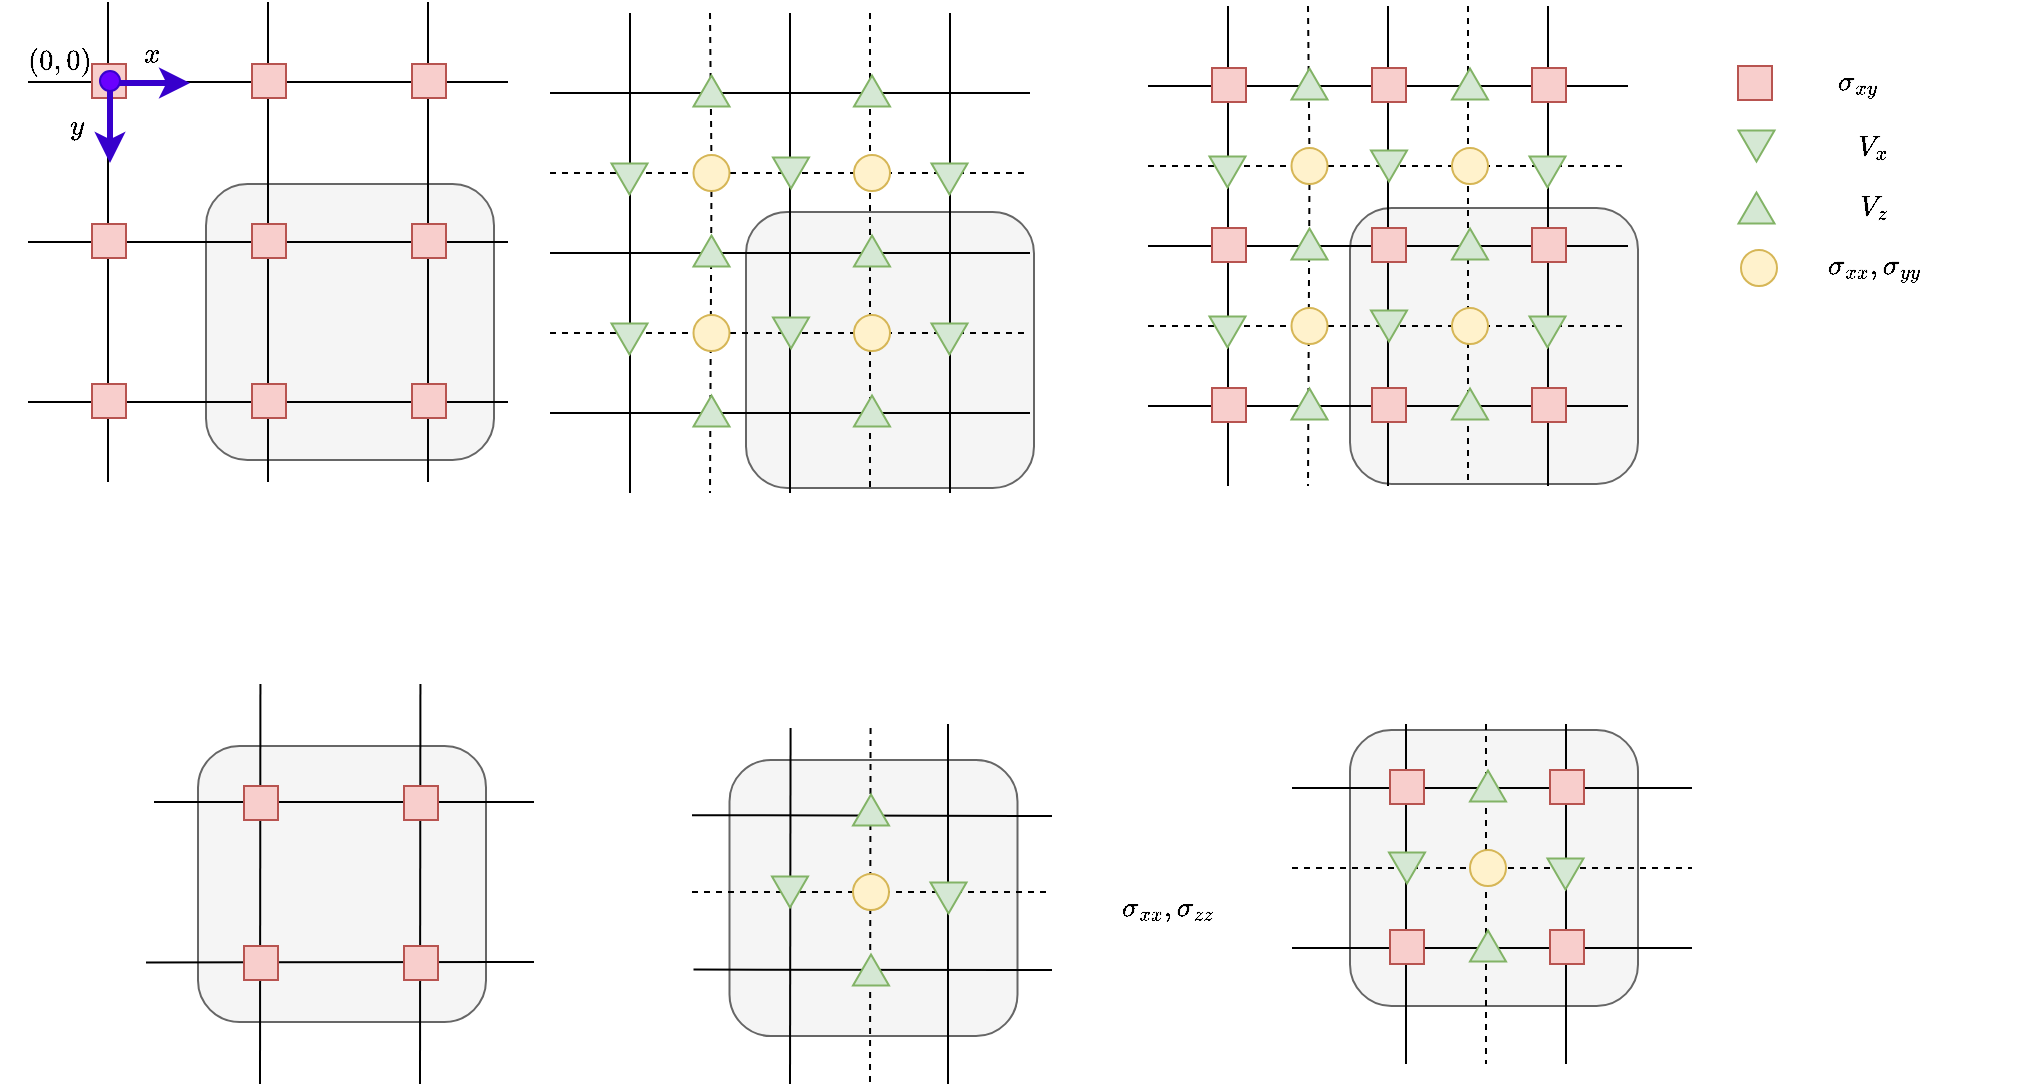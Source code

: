 <mxfile version="20.7.4" type="github">
  <diagram id="OxjSvAu7QKIk8ba51eTJ" name="第 1 页">
    <mxGraphModel dx="1313" dy="247" grid="1" gridSize="10" guides="1" tooltips="1" connect="1" arrows="1" fold="1" page="1" pageScale="1" pageWidth="827" pageHeight="1169" math="1" shadow="0">
      <root>
        <mxCell id="0" />
        <mxCell id="1" parent="0" />
        <mxCell id="LL7gGCwHM5cZaGb05igH-208" value="" style="rounded=1;whiteSpace=wrap;html=1;fillColor=#f5f5f5;fontColor=#333333;strokeColor=#666666;" vertex="1" parent="1">
          <mxGeometry x="189" y="382" width="144" height="138" as="geometry" />
        </mxCell>
        <mxCell id="LL7gGCwHM5cZaGb05igH-207" value="" style="rounded=1;whiteSpace=wrap;html=1;fillColor=#f5f5f5;fontColor=#333333;strokeColor=#666666;" vertex="1" parent="1">
          <mxGeometry x="-113" y="384" width="144" height="138" as="geometry" />
        </mxCell>
        <mxCell id="LL7gGCwHM5cZaGb05igH-206" value="" style="rounded=1;whiteSpace=wrap;html=1;fillColor=#f5f5f5;fontColor=#333333;strokeColor=#666666;" vertex="1" parent="1">
          <mxGeometry x="-383" y="370" width="144" height="138" as="geometry" />
        </mxCell>
        <mxCell id="LL7gGCwHM5cZaGb05igH-27" value="" style="endArrow=none;html=1;rounded=0;" edge="1" parent="1">
          <mxGeometry width="50" height="50" relative="1" as="geometry">
            <mxPoint x="88" y="321" as="sourcePoint" />
            <mxPoint x="328" y="321" as="targetPoint" />
          </mxGeometry>
        </mxCell>
        <mxCell id="LL7gGCwHM5cZaGb05igH-28" value="" style="endArrow=none;html=1;rounded=0;dashed=1;" edge="1" parent="1">
          <mxGeometry width="50" height="50" relative="1" as="geometry">
            <mxPoint x="88" y="361" as="sourcePoint" />
            <mxPoint x="328" y="361" as="targetPoint" />
          </mxGeometry>
        </mxCell>
        <mxCell id="LL7gGCwHM5cZaGb05igH-29" value="" style="endArrow=none;html=1;rounded=0;" edge="1" parent="1">
          <mxGeometry width="50" height="50" relative="1" as="geometry">
            <mxPoint x="88" y="401" as="sourcePoint" />
            <mxPoint x="328" y="401" as="targetPoint" />
          </mxGeometry>
        </mxCell>
        <mxCell id="LL7gGCwHM5cZaGb05igH-30" value="" style="endArrow=none;html=1;rounded=0;dashed=1;" edge="1" parent="1">
          <mxGeometry width="50" height="50" relative="1" as="geometry">
            <mxPoint x="88" y="441" as="sourcePoint" />
            <mxPoint x="328" y="441" as="targetPoint" />
          </mxGeometry>
        </mxCell>
        <mxCell id="LL7gGCwHM5cZaGb05igH-31" value="" style="endArrow=none;html=1;rounded=0;dashed=1;startArrow=none;" edge="1" parent="1" source="LL7gGCwHM5cZaGb05igH-51">
          <mxGeometry width="50" height="50" relative="1" as="geometry">
            <mxPoint x="168" y="281" as="sourcePoint" />
            <mxPoint x="168" y="521" as="targetPoint" />
          </mxGeometry>
        </mxCell>
        <mxCell id="LL7gGCwHM5cZaGb05igH-33" value="" style="endArrow=none;html=1;rounded=0;" edge="1" parent="1">
          <mxGeometry width="50" height="50" relative="1" as="geometry">
            <mxPoint x="208" y="281" as="sourcePoint" />
            <mxPoint x="208" y="521" as="targetPoint" />
          </mxGeometry>
        </mxCell>
        <mxCell id="LL7gGCwHM5cZaGb05igH-34" value="" style="endArrow=none;html=1;rounded=0;" edge="1" parent="1">
          <mxGeometry width="50" height="50" relative="1" as="geometry">
            <mxPoint x="288" y="281" as="sourcePoint" />
            <mxPoint x="288" y="521" as="targetPoint" />
          </mxGeometry>
        </mxCell>
        <mxCell id="LL7gGCwHM5cZaGb05igH-35" value="" style="endArrow=none;html=1;rounded=0;dashed=1;" edge="1" parent="1">
          <mxGeometry width="50" height="50" relative="1" as="geometry">
            <mxPoint x="248" y="281" as="sourcePoint" />
            <mxPoint x="248" y="521" as="targetPoint" />
          </mxGeometry>
        </mxCell>
        <mxCell id="LL7gGCwHM5cZaGb05igH-36" value="" style="endArrow=none;html=1;rounded=0;" edge="1" parent="1">
          <mxGeometry width="50" height="50" relative="1" as="geometry">
            <mxPoint x="128" y="281" as="sourcePoint" />
            <mxPoint x="128" y="521" as="targetPoint" />
          </mxGeometry>
        </mxCell>
        <mxCell id="LL7gGCwHM5cZaGb05igH-37" value="" style="endArrow=none;html=1;rounded=0;" edge="1" parent="1">
          <mxGeometry width="50" height="50" relative="1" as="geometry">
            <mxPoint x="88" y="481" as="sourcePoint" />
            <mxPoint x="328" y="481" as="targetPoint" />
          </mxGeometry>
        </mxCell>
        <mxCell id="LL7gGCwHM5cZaGb05igH-38" value="" style="whiteSpace=wrap;html=1;aspect=fixed;fillColor=#f8cecc;strokeColor=#b85450;" vertex="1" parent="1">
          <mxGeometry x="120" y="312" width="17" height="17" as="geometry" />
        </mxCell>
        <mxCell id="LL7gGCwHM5cZaGb05igH-39" value="" style="triangle;whiteSpace=wrap;html=1;rotation=90;fillColor=#d5e8d4;strokeColor=#82b366;" vertex="1" parent="1">
          <mxGeometry x="120" y="355" width="15.5" height="18" as="geometry" />
        </mxCell>
        <mxCell id="LL7gGCwHM5cZaGb05igH-42" value="" style="whiteSpace=wrap;html=1;aspect=fixed;fillColor=#f8cecc;strokeColor=#b85450;" vertex="1" parent="1">
          <mxGeometry x="120" y="392" width="17" height="17" as="geometry" />
        </mxCell>
        <mxCell id="LL7gGCwHM5cZaGb05igH-43" value="" style="whiteSpace=wrap;html=1;aspect=fixed;fillColor=#f8cecc;strokeColor=#b85450;" vertex="1" parent="1">
          <mxGeometry x="200" y="392" width="17" height="17" as="geometry" />
        </mxCell>
        <mxCell id="LL7gGCwHM5cZaGb05igH-44" value="" style="whiteSpace=wrap;html=1;aspect=fixed;fillColor=#f8cecc;strokeColor=#b85450;" vertex="1" parent="1">
          <mxGeometry x="200" y="312" width="17" height="17" as="geometry" />
        </mxCell>
        <mxCell id="LL7gGCwHM5cZaGb05igH-46" value="" style="triangle;whiteSpace=wrap;html=1;rotation=-90;fillColor=#d5e8d4;strokeColor=#82b366;" vertex="1" parent="1">
          <mxGeometry x="161" y="391" width="15.5" height="18" as="geometry" />
        </mxCell>
        <mxCell id="LL7gGCwHM5cZaGb05igH-48" value="" style="triangle;whiteSpace=wrap;html=1;rotation=90;fillColor=#d5e8d4;strokeColor=#82b366;" vertex="1" parent="1">
          <mxGeometry x="200.75" y="352" width="15.5" height="18" as="geometry" />
        </mxCell>
        <mxCell id="LL7gGCwHM5cZaGb05igH-51" value="" style="ellipse;whiteSpace=wrap;html=1;aspect=fixed;fillColor=#fff2cc;strokeColor=#d6b656;" vertex="1" parent="1">
          <mxGeometry x="159.75" y="352" width="18" height="18" as="geometry" />
        </mxCell>
        <mxCell id="LL7gGCwHM5cZaGb05igH-52" value="" style="endArrow=none;html=1;rounded=0;dashed=1;" edge="1" parent="1" target="LL7gGCwHM5cZaGb05igH-51">
          <mxGeometry width="50" height="50" relative="1" as="geometry">
            <mxPoint x="168" y="281" as="sourcePoint" />
            <mxPoint x="168" y="521" as="targetPoint" />
          </mxGeometry>
        </mxCell>
        <mxCell id="LL7gGCwHM5cZaGb05igH-47" value="" style="triangle;whiteSpace=wrap;html=1;rotation=-90;fillColor=#d5e8d4;strokeColor=#82b366;" vertex="1" parent="1">
          <mxGeometry x="161" y="311" width="15.5" height="18" as="geometry" />
        </mxCell>
        <mxCell id="LL7gGCwHM5cZaGb05igH-53" value="" style="triangle;whiteSpace=wrap;html=1;rotation=-90;fillColor=#d5e8d4;strokeColor=#82b366;" vertex="1" parent="1">
          <mxGeometry x="241.25" y="391" width="15.5" height="18" as="geometry" />
        </mxCell>
        <mxCell id="LL7gGCwHM5cZaGb05igH-54" value="" style="ellipse;whiteSpace=wrap;html=1;aspect=fixed;fillColor=#fff2cc;strokeColor=#d6b656;" vertex="1" parent="1">
          <mxGeometry x="240" y="352" width="18" height="18" as="geometry" />
        </mxCell>
        <mxCell id="LL7gGCwHM5cZaGb05igH-55" value="" style="triangle;whiteSpace=wrap;html=1;rotation=-90;fillColor=#d5e8d4;strokeColor=#82b366;" vertex="1" parent="1">
          <mxGeometry x="241.25" y="311" width="15.5" height="18" as="geometry" />
        </mxCell>
        <mxCell id="LL7gGCwHM5cZaGb05igH-62" value="" style="whiteSpace=wrap;html=1;aspect=fixed;fillColor=#f8cecc;strokeColor=#b85450;" vertex="1" parent="1">
          <mxGeometry x="280" y="312" width="17" height="17" as="geometry" />
        </mxCell>
        <mxCell id="LL7gGCwHM5cZaGb05igH-63" value="" style="triangle;whiteSpace=wrap;html=1;rotation=90;fillColor=#d5e8d4;strokeColor=#82b366;" vertex="1" parent="1">
          <mxGeometry x="280" y="355" width="15.5" height="18" as="geometry" />
        </mxCell>
        <mxCell id="LL7gGCwHM5cZaGb05igH-64" value="" style="whiteSpace=wrap;html=1;aspect=fixed;fillColor=#f8cecc;strokeColor=#b85450;" vertex="1" parent="1">
          <mxGeometry x="280" y="392" width="17" height="17" as="geometry" />
        </mxCell>
        <mxCell id="LL7gGCwHM5cZaGb05igH-65" value="" style="triangle;whiteSpace=wrap;html=1;rotation=90;fillColor=#d5e8d4;strokeColor=#82b366;" vertex="1" parent="1">
          <mxGeometry x="120" y="435" width="15.5" height="18" as="geometry" />
        </mxCell>
        <mxCell id="LL7gGCwHM5cZaGb05igH-66" value="" style="triangle;whiteSpace=wrap;html=1;rotation=90;fillColor=#d5e8d4;strokeColor=#82b366;" vertex="1" parent="1">
          <mxGeometry x="200.75" y="432" width="15.5" height="18" as="geometry" />
        </mxCell>
        <mxCell id="LL7gGCwHM5cZaGb05igH-67" value="" style="ellipse;whiteSpace=wrap;html=1;aspect=fixed;fillColor=#fff2cc;strokeColor=#d6b656;" vertex="1" parent="1">
          <mxGeometry x="159.75" y="432" width="18" height="18" as="geometry" />
        </mxCell>
        <mxCell id="LL7gGCwHM5cZaGb05igH-68" value="" style="ellipse;whiteSpace=wrap;html=1;aspect=fixed;fillColor=#fff2cc;strokeColor=#d6b656;" vertex="1" parent="1">
          <mxGeometry x="240" y="432" width="18" height="18" as="geometry" />
        </mxCell>
        <mxCell id="LL7gGCwHM5cZaGb05igH-69" value="" style="triangle;whiteSpace=wrap;html=1;rotation=90;fillColor=#d5e8d4;strokeColor=#82b366;" vertex="1" parent="1">
          <mxGeometry x="280" y="435" width="15.5" height="18" as="geometry" />
        </mxCell>
        <mxCell id="LL7gGCwHM5cZaGb05igH-70" value="" style="whiteSpace=wrap;html=1;aspect=fixed;fillColor=#f8cecc;strokeColor=#b85450;" vertex="1" parent="1">
          <mxGeometry x="120" y="472" width="17" height="17" as="geometry" />
        </mxCell>
        <mxCell id="LL7gGCwHM5cZaGb05igH-71" value="" style="whiteSpace=wrap;html=1;aspect=fixed;fillColor=#f8cecc;strokeColor=#b85450;" vertex="1" parent="1">
          <mxGeometry x="200" y="472" width="17" height="17" as="geometry" />
        </mxCell>
        <mxCell id="LL7gGCwHM5cZaGb05igH-72" value="" style="triangle;whiteSpace=wrap;html=1;rotation=-90;fillColor=#d5e8d4;strokeColor=#82b366;" vertex="1" parent="1">
          <mxGeometry x="161" y="471" width="15.5" height="18" as="geometry" />
        </mxCell>
        <mxCell id="LL7gGCwHM5cZaGb05igH-73" value="" style="triangle;whiteSpace=wrap;html=1;rotation=-90;fillColor=#d5e8d4;strokeColor=#82b366;" vertex="1" parent="1">
          <mxGeometry x="241.25" y="471" width="15.5" height="18" as="geometry" />
        </mxCell>
        <mxCell id="LL7gGCwHM5cZaGb05igH-74" value="" style="whiteSpace=wrap;html=1;aspect=fixed;fillColor=#f8cecc;strokeColor=#b85450;" vertex="1" parent="1">
          <mxGeometry x="280" y="472" width="17" height="17" as="geometry" />
        </mxCell>
        <mxCell id="LL7gGCwHM5cZaGb05igH-75" value="" style="whiteSpace=wrap;html=1;aspect=fixed;fillColor=#f8cecc;strokeColor=#b85450;" vertex="1" parent="1">
          <mxGeometry x="383" y="311" width="17" height="17" as="geometry" />
        </mxCell>
        <mxCell id="LL7gGCwHM5cZaGb05igH-76" value="" style="triangle;whiteSpace=wrap;html=1;rotation=90;fillColor=#d5e8d4;strokeColor=#82b366;" vertex="1" parent="1">
          <mxGeometry x="384.5" y="342" width="15.5" height="18" as="geometry" />
        </mxCell>
        <mxCell id="LL7gGCwHM5cZaGb05igH-78" value="" style="ellipse;whiteSpace=wrap;html=1;aspect=fixed;fillColor=#fff2cc;strokeColor=#d6b656;" vertex="1" parent="1">
          <mxGeometry x="384.5" y="403" width="18" height="18" as="geometry" />
        </mxCell>
        <mxCell id="LL7gGCwHM5cZaGb05igH-79" value="$$\sigma_{xx},\sigma_{yy}$$" style="text;html=1;strokeColor=none;fillColor=none;align=center;verticalAlign=middle;whiteSpace=wrap;rounded=0;" vertex="1" parent="1">
          <mxGeometry x="421" y="395.5" width="60" height="30" as="geometry" />
        </mxCell>
        <mxCell id="LL7gGCwHM5cZaGb05igH-80" value="$$V_{x}$$" style="text;html=1;strokeColor=none;fillColor=none;align=center;verticalAlign=middle;whiteSpace=wrap;rounded=0;" vertex="1" parent="1">
          <mxGeometry x="421" y="335.5" width="60" height="30" as="geometry" />
        </mxCell>
        <mxCell id="LL7gGCwHM5cZaGb05igH-81" value="" style="triangle;whiteSpace=wrap;html=1;rotation=-90;fillColor=#d5e8d4;strokeColor=#82b366;" vertex="1" parent="1">
          <mxGeometry x="384.5" y="373" width="15.5" height="18" as="geometry" />
        </mxCell>
        <mxCell id="LL7gGCwHM5cZaGb05igH-82" value="$$V_{z}$$" style="text;html=1;strokeColor=none;fillColor=none;align=center;verticalAlign=middle;whiteSpace=wrap;rounded=0;" vertex="1" parent="1">
          <mxGeometry x="421" y="365.5" width="60" height="30" as="geometry" />
        </mxCell>
        <mxCell id="LL7gGCwHM5cZaGb05igH-84" value="$$\sigma_{xy}$$" style="text;html=1;strokeColor=none;fillColor=none;align=center;verticalAlign=middle;whiteSpace=wrap;rounded=0;" vertex="1" parent="1">
          <mxGeometry x="413" y="303.5" width="60" height="30" as="geometry" />
        </mxCell>
        <mxCell id="LL7gGCwHM5cZaGb05igH-85" value="" style="endArrow=none;html=1;rounded=0;" edge="1" parent="1">
          <mxGeometry width="50" height="50" relative="1" as="geometry">
            <mxPoint x="-472" y="319" as="sourcePoint" />
            <mxPoint x="-232" y="319" as="targetPoint" />
          </mxGeometry>
        </mxCell>
        <mxCell id="LL7gGCwHM5cZaGb05igH-87" value="" style="endArrow=none;html=1;rounded=0;" edge="1" parent="1">
          <mxGeometry width="50" height="50" relative="1" as="geometry">
            <mxPoint x="-472" y="399" as="sourcePoint" />
            <mxPoint x="-232" y="399" as="targetPoint" />
          </mxGeometry>
        </mxCell>
        <mxCell id="LL7gGCwHM5cZaGb05igH-90" value="" style="endArrow=none;html=1;rounded=0;" edge="1" parent="1">
          <mxGeometry width="50" height="50" relative="1" as="geometry">
            <mxPoint x="-352" y="279" as="sourcePoint" />
            <mxPoint x="-352" y="519" as="targetPoint" />
          </mxGeometry>
        </mxCell>
        <mxCell id="LL7gGCwHM5cZaGb05igH-91" value="" style="endArrow=none;html=1;rounded=0;" edge="1" parent="1">
          <mxGeometry width="50" height="50" relative="1" as="geometry">
            <mxPoint x="-272" y="279" as="sourcePoint" />
            <mxPoint x="-272" y="519" as="targetPoint" />
          </mxGeometry>
        </mxCell>
        <mxCell id="LL7gGCwHM5cZaGb05igH-93" value="" style="endArrow=none;html=1;rounded=0;" edge="1" parent="1">
          <mxGeometry width="50" height="50" relative="1" as="geometry">
            <mxPoint x="-432" y="279" as="sourcePoint" />
            <mxPoint x="-432" y="519" as="targetPoint" />
          </mxGeometry>
        </mxCell>
        <mxCell id="LL7gGCwHM5cZaGb05igH-94" value="" style="endArrow=none;html=1;rounded=0;" edge="1" parent="1">
          <mxGeometry width="50" height="50" relative="1" as="geometry">
            <mxPoint x="-472" y="479" as="sourcePoint" />
            <mxPoint x="-232" y="479" as="targetPoint" />
          </mxGeometry>
        </mxCell>
        <mxCell id="LL7gGCwHM5cZaGb05igH-95" value="" style="whiteSpace=wrap;html=1;aspect=fixed;fillColor=#f8cecc;strokeColor=#b85450;" vertex="1" parent="1">
          <mxGeometry x="-440" y="310" width="17" height="17" as="geometry" />
        </mxCell>
        <mxCell id="LL7gGCwHM5cZaGb05igH-97" value="" style="whiteSpace=wrap;html=1;aspect=fixed;fillColor=#f8cecc;strokeColor=#b85450;" vertex="1" parent="1">
          <mxGeometry x="-440" y="390" width="17" height="17" as="geometry" />
        </mxCell>
        <mxCell id="LL7gGCwHM5cZaGb05igH-98" value="" style="whiteSpace=wrap;html=1;aspect=fixed;fillColor=#f8cecc;strokeColor=#b85450;" vertex="1" parent="1">
          <mxGeometry x="-360" y="390" width="17" height="17" as="geometry" />
        </mxCell>
        <mxCell id="LL7gGCwHM5cZaGb05igH-99" value="" style="whiteSpace=wrap;html=1;aspect=fixed;fillColor=#f8cecc;strokeColor=#b85450;" vertex="1" parent="1">
          <mxGeometry x="-360" y="310" width="17" height="17" as="geometry" />
        </mxCell>
        <mxCell id="LL7gGCwHM5cZaGb05igH-108" value="" style="whiteSpace=wrap;html=1;aspect=fixed;fillColor=#f8cecc;strokeColor=#b85450;" vertex="1" parent="1">
          <mxGeometry x="-280" y="310" width="17" height="17" as="geometry" />
        </mxCell>
        <mxCell id="LL7gGCwHM5cZaGb05igH-110" value="" style="whiteSpace=wrap;html=1;aspect=fixed;fillColor=#f8cecc;strokeColor=#b85450;" vertex="1" parent="1">
          <mxGeometry x="-280" y="390" width="17" height="17" as="geometry" />
        </mxCell>
        <mxCell id="LL7gGCwHM5cZaGb05igH-116" value="" style="whiteSpace=wrap;html=1;aspect=fixed;fillColor=#f8cecc;strokeColor=#b85450;" vertex="1" parent="1">
          <mxGeometry x="-440" y="470" width="17" height="17" as="geometry" />
        </mxCell>
        <mxCell id="LL7gGCwHM5cZaGb05igH-117" value="" style="whiteSpace=wrap;html=1;aspect=fixed;fillColor=#f8cecc;strokeColor=#b85450;" vertex="1" parent="1">
          <mxGeometry x="-360" y="470" width="17" height="17" as="geometry" />
        </mxCell>
        <mxCell id="LL7gGCwHM5cZaGb05igH-120" value="" style="whiteSpace=wrap;html=1;aspect=fixed;fillColor=#f8cecc;strokeColor=#b85450;" vertex="1" parent="1">
          <mxGeometry x="-280" y="470" width="17" height="17" as="geometry" />
        </mxCell>
        <mxCell id="LL7gGCwHM5cZaGb05igH-157" value="" style="endArrow=none;html=1;rounded=0;" edge="1" parent="1">
          <mxGeometry width="50" height="50" relative="1" as="geometry">
            <mxPoint x="-211" y="324.5" as="sourcePoint" />
            <mxPoint x="29" y="324.5" as="targetPoint" />
          </mxGeometry>
        </mxCell>
        <mxCell id="LL7gGCwHM5cZaGb05igH-158" value="" style="endArrow=none;html=1;rounded=0;dashed=1;" edge="1" parent="1">
          <mxGeometry width="50" height="50" relative="1" as="geometry">
            <mxPoint x="-211" y="364.5" as="sourcePoint" />
            <mxPoint x="29" y="364.5" as="targetPoint" />
          </mxGeometry>
        </mxCell>
        <mxCell id="LL7gGCwHM5cZaGb05igH-159" value="" style="endArrow=none;html=1;rounded=0;" edge="1" parent="1">
          <mxGeometry width="50" height="50" relative="1" as="geometry">
            <mxPoint x="-211" y="404.5" as="sourcePoint" />
            <mxPoint x="29" y="404.5" as="targetPoint" />
          </mxGeometry>
        </mxCell>
        <mxCell id="LL7gGCwHM5cZaGb05igH-160" value="" style="endArrow=none;html=1;rounded=0;dashed=1;" edge="1" parent="1">
          <mxGeometry width="50" height="50" relative="1" as="geometry">
            <mxPoint x="-211" y="444.5" as="sourcePoint" />
            <mxPoint x="29" y="444.5" as="targetPoint" />
          </mxGeometry>
        </mxCell>
        <mxCell id="LL7gGCwHM5cZaGb05igH-161" value="" style="endArrow=none;html=1;rounded=0;dashed=1;startArrow=none;" edge="1" parent="1" source="LL7gGCwHM5cZaGb05igH-174">
          <mxGeometry width="50" height="50" relative="1" as="geometry">
            <mxPoint x="-131" y="284.5" as="sourcePoint" />
            <mxPoint x="-131" y="524.5" as="targetPoint" />
          </mxGeometry>
        </mxCell>
        <mxCell id="LL7gGCwHM5cZaGb05igH-162" value="" style="endArrow=none;html=1;rounded=0;" edge="1" parent="1">
          <mxGeometry width="50" height="50" relative="1" as="geometry">
            <mxPoint x="-91" y="284.5" as="sourcePoint" />
            <mxPoint x="-91" y="524.5" as="targetPoint" />
          </mxGeometry>
        </mxCell>
        <mxCell id="LL7gGCwHM5cZaGb05igH-163" value="" style="endArrow=none;html=1;rounded=0;" edge="1" parent="1">
          <mxGeometry width="50" height="50" relative="1" as="geometry">
            <mxPoint x="-11" y="284.5" as="sourcePoint" />
            <mxPoint x="-11" y="524.5" as="targetPoint" />
          </mxGeometry>
        </mxCell>
        <mxCell id="LL7gGCwHM5cZaGb05igH-164" value="" style="endArrow=none;html=1;rounded=0;dashed=1;" edge="1" parent="1">
          <mxGeometry width="50" height="50" relative="1" as="geometry">
            <mxPoint x="-51" y="284.5" as="sourcePoint" />
            <mxPoint x="-51" y="524.5" as="targetPoint" />
          </mxGeometry>
        </mxCell>
        <mxCell id="LL7gGCwHM5cZaGb05igH-165" value="" style="endArrow=none;html=1;rounded=0;" edge="1" parent="1">
          <mxGeometry width="50" height="50" relative="1" as="geometry">
            <mxPoint x="-171" y="284.5" as="sourcePoint" />
            <mxPoint x="-171" y="524.5" as="targetPoint" />
          </mxGeometry>
        </mxCell>
        <mxCell id="LL7gGCwHM5cZaGb05igH-166" value="" style="endArrow=none;html=1;rounded=0;" edge="1" parent="1">
          <mxGeometry width="50" height="50" relative="1" as="geometry">
            <mxPoint x="-211" y="484.5" as="sourcePoint" />
            <mxPoint x="29" y="484.5" as="targetPoint" />
          </mxGeometry>
        </mxCell>
        <mxCell id="LL7gGCwHM5cZaGb05igH-168" value="" style="triangle;whiteSpace=wrap;html=1;rotation=90;fillColor=#d5e8d4;strokeColor=#82b366;" vertex="1" parent="1">
          <mxGeometry x="-179" y="358.5" width="15.5" height="18" as="geometry" />
        </mxCell>
        <mxCell id="LL7gGCwHM5cZaGb05igH-172" value="" style="triangle;whiteSpace=wrap;html=1;rotation=-90;fillColor=#d5e8d4;strokeColor=#82b366;" vertex="1" parent="1">
          <mxGeometry x="-138" y="394.5" width="15.5" height="18" as="geometry" />
        </mxCell>
        <mxCell id="LL7gGCwHM5cZaGb05igH-173" value="" style="triangle;whiteSpace=wrap;html=1;rotation=90;fillColor=#d5e8d4;strokeColor=#82b366;" vertex="1" parent="1">
          <mxGeometry x="-98.25" y="355.5" width="15.5" height="18" as="geometry" />
        </mxCell>
        <mxCell id="LL7gGCwHM5cZaGb05igH-174" value="" style="ellipse;whiteSpace=wrap;html=1;aspect=fixed;fillColor=#fff2cc;strokeColor=#d6b656;" vertex="1" parent="1">
          <mxGeometry x="-139.25" y="355.5" width="18" height="18" as="geometry" />
        </mxCell>
        <mxCell id="LL7gGCwHM5cZaGb05igH-175" value="" style="endArrow=none;html=1;rounded=0;dashed=1;" edge="1" parent="1" target="LL7gGCwHM5cZaGb05igH-174">
          <mxGeometry width="50" height="50" relative="1" as="geometry">
            <mxPoint x="-131" y="284.5" as="sourcePoint" />
            <mxPoint x="-131" y="524.5" as="targetPoint" />
          </mxGeometry>
        </mxCell>
        <mxCell id="LL7gGCwHM5cZaGb05igH-176" value="" style="triangle;whiteSpace=wrap;html=1;rotation=-90;fillColor=#d5e8d4;strokeColor=#82b366;" vertex="1" parent="1">
          <mxGeometry x="-138" y="314.5" width="15.5" height="18" as="geometry" />
        </mxCell>
        <mxCell id="LL7gGCwHM5cZaGb05igH-177" value="" style="triangle;whiteSpace=wrap;html=1;rotation=-90;fillColor=#d5e8d4;strokeColor=#82b366;" vertex="1" parent="1">
          <mxGeometry x="-57.75" y="394.5" width="15.5" height="18" as="geometry" />
        </mxCell>
        <mxCell id="LL7gGCwHM5cZaGb05igH-178" value="" style="ellipse;whiteSpace=wrap;html=1;aspect=fixed;fillColor=#fff2cc;strokeColor=#d6b656;" vertex="1" parent="1">
          <mxGeometry x="-59" y="355.5" width="18" height="18" as="geometry" />
        </mxCell>
        <mxCell id="LL7gGCwHM5cZaGb05igH-179" value="" style="triangle;whiteSpace=wrap;html=1;rotation=-90;fillColor=#d5e8d4;strokeColor=#82b366;" vertex="1" parent="1">
          <mxGeometry x="-57.75" y="314.5" width="15.5" height="18" as="geometry" />
        </mxCell>
        <mxCell id="LL7gGCwHM5cZaGb05igH-181" value="" style="triangle;whiteSpace=wrap;html=1;rotation=90;fillColor=#d5e8d4;strokeColor=#82b366;" vertex="1" parent="1">
          <mxGeometry x="-19" y="358.5" width="15.5" height="18" as="geometry" />
        </mxCell>
        <mxCell id="LL7gGCwHM5cZaGb05igH-183" value="" style="triangle;whiteSpace=wrap;html=1;rotation=90;fillColor=#d5e8d4;strokeColor=#82b366;" vertex="1" parent="1">
          <mxGeometry x="-179" y="438.5" width="15.5" height="18" as="geometry" />
        </mxCell>
        <mxCell id="LL7gGCwHM5cZaGb05igH-184" value="" style="triangle;whiteSpace=wrap;html=1;rotation=90;fillColor=#d5e8d4;strokeColor=#82b366;" vertex="1" parent="1">
          <mxGeometry x="-98.25" y="435.5" width="15.5" height="18" as="geometry" />
        </mxCell>
        <mxCell id="LL7gGCwHM5cZaGb05igH-185" value="" style="ellipse;whiteSpace=wrap;html=1;aspect=fixed;fillColor=#fff2cc;strokeColor=#d6b656;" vertex="1" parent="1">
          <mxGeometry x="-139.25" y="435.5" width="18" height="18" as="geometry" />
        </mxCell>
        <mxCell id="LL7gGCwHM5cZaGb05igH-186" value="" style="ellipse;whiteSpace=wrap;html=1;aspect=fixed;fillColor=#fff2cc;strokeColor=#d6b656;" vertex="1" parent="1">
          <mxGeometry x="-59" y="435.5" width="18" height="18" as="geometry" />
        </mxCell>
        <mxCell id="LL7gGCwHM5cZaGb05igH-187" value="" style="triangle;whiteSpace=wrap;html=1;rotation=90;fillColor=#d5e8d4;strokeColor=#82b366;" vertex="1" parent="1">
          <mxGeometry x="-19" y="438.5" width="15.5" height="18" as="geometry" />
        </mxCell>
        <mxCell id="LL7gGCwHM5cZaGb05igH-190" value="" style="triangle;whiteSpace=wrap;html=1;rotation=-90;fillColor=#d5e8d4;strokeColor=#82b366;" vertex="1" parent="1">
          <mxGeometry x="-138" y="474.5" width="15.5" height="18" as="geometry" />
        </mxCell>
        <mxCell id="LL7gGCwHM5cZaGb05igH-191" value="" style="triangle;whiteSpace=wrap;html=1;rotation=-90;fillColor=#d5e8d4;strokeColor=#82b366;" vertex="1" parent="1">
          <mxGeometry x="-57.75" y="474.5" width="15.5" height="18" as="geometry" />
        </mxCell>
        <mxCell id="LL7gGCwHM5cZaGb05igH-195" value="" style="endArrow=classic;html=1;rounded=0;strokeWidth=3;fillColor=#6a00ff;strokeColor=#3700CC;" edge="1" parent="1">
          <mxGeometry x="-0.667" width="50" height="50" relative="1" as="geometry">
            <mxPoint x="-431" y="319.5" as="sourcePoint" />
            <mxPoint x="-431" y="359.5" as="targetPoint" />
            <mxPoint as="offset" />
          </mxGeometry>
        </mxCell>
        <mxCell id="LL7gGCwHM5cZaGb05igH-196" value="" style="endArrow=classic;html=1;rounded=0;strokeWidth=3;fillColor=#6a00ff;strokeColor=#3700CC;" edge="1" parent="1">
          <mxGeometry width="50" height="50" relative="1" as="geometry">
            <mxPoint x="-431" y="319.5" as="sourcePoint" />
            <mxPoint x="-391" y="319.5" as="targetPoint" />
          </mxGeometry>
        </mxCell>
        <mxCell id="LL7gGCwHM5cZaGb05igH-197" value="" style="ellipse;whiteSpace=wrap;html=1;aspect=fixed;fillColor=#6a00ff;fontColor=#ffffff;strokeColor=#3700CC;" vertex="1" parent="1">
          <mxGeometry x="-436" y="313.5" width="10" height="10" as="geometry" />
        </mxCell>
        <mxCell id="LL7gGCwHM5cZaGb05igH-201" value="$$(0,0)$$" style="text;html=1;strokeColor=none;fillColor=none;align=center;verticalAlign=middle;whiteSpace=wrap;rounded=0;" vertex="1" parent="1">
          <mxGeometry x="-486" y="293.5" width="60" height="30" as="geometry" />
        </mxCell>
        <mxCell id="LL7gGCwHM5cZaGb05igH-202" value="$$x$$" style="text;html=1;strokeColor=none;fillColor=none;align=center;verticalAlign=middle;whiteSpace=wrap;rounded=0;" vertex="1" parent="1">
          <mxGeometry x="-440" y="290" width="60" height="30" as="geometry" />
        </mxCell>
        <mxCell id="LL7gGCwHM5cZaGb05igH-203" value="$$y$$" style="text;html=1;strokeColor=none;fillColor=none;align=center;verticalAlign=middle;whiteSpace=wrap;rounded=0;" vertex="1" parent="1">
          <mxGeometry x="-477" y="325.5" width="60" height="30" as="geometry" />
        </mxCell>
        <mxCell id="LL7gGCwHM5cZaGb05igH-266" value="" style="rounded=1;whiteSpace=wrap;html=1;fillColor=#f5f5f5;fontColor=#333333;strokeColor=#666666;" vertex="1" parent="1">
          <mxGeometry x="189" y="643" width="144" height="138" as="geometry" />
        </mxCell>
        <mxCell id="LL7gGCwHM5cZaGb05igH-269" value="" style="endArrow=none;html=1;rounded=0;" edge="1" parent="1">
          <mxGeometry width="50" height="50" relative="1" as="geometry">
            <mxPoint x="160" y="672" as="sourcePoint" />
            <mxPoint x="360" y="672" as="targetPoint" />
          </mxGeometry>
        </mxCell>
        <mxCell id="LL7gGCwHM5cZaGb05igH-270" value="" style="endArrow=none;html=1;rounded=0;dashed=1;" edge="1" parent="1">
          <mxGeometry width="50" height="50" relative="1" as="geometry">
            <mxPoint x="160" y="712" as="sourcePoint" />
            <mxPoint x="360" y="712" as="targetPoint" />
          </mxGeometry>
        </mxCell>
        <mxCell id="LL7gGCwHM5cZaGb05igH-272" value="" style="endArrow=none;html=1;rounded=0;" edge="1" parent="1">
          <mxGeometry width="50" height="50" relative="1" as="geometry">
            <mxPoint x="217" y="640" as="sourcePoint" />
            <mxPoint x="217" y="810" as="targetPoint" />
          </mxGeometry>
        </mxCell>
        <mxCell id="LL7gGCwHM5cZaGb05igH-273" value="" style="endArrow=none;html=1;rounded=0;" edge="1" parent="1">
          <mxGeometry width="50" height="50" relative="1" as="geometry">
            <mxPoint x="297" y="640" as="sourcePoint" />
            <mxPoint x="297" y="810" as="targetPoint" />
          </mxGeometry>
        </mxCell>
        <mxCell id="LL7gGCwHM5cZaGb05igH-274" value="" style="endArrow=none;html=1;rounded=0;dashed=1;" edge="1" parent="1">
          <mxGeometry width="50" height="50" relative="1" as="geometry">
            <mxPoint x="257" y="640" as="sourcePoint" />
            <mxPoint x="257" y="810" as="targetPoint" />
          </mxGeometry>
        </mxCell>
        <mxCell id="LL7gGCwHM5cZaGb05igH-276" value="" style="endArrow=none;html=1;rounded=0;" edge="1" parent="1">
          <mxGeometry width="50" height="50" relative="1" as="geometry">
            <mxPoint x="160" y="752" as="sourcePoint" />
            <mxPoint x="360" y="752" as="targetPoint" />
          </mxGeometry>
        </mxCell>
        <mxCell id="LL7gGCwHM5cZaGb05igH-280" value="" style="whiteSpace=wrap;html=1;aspect=fixed;fillColor=#f8cecc;strokeColor=#b85450;" vertex="1" parent="1">
          <mxGeometry x="209" y="663" width="17" height="17" as="geometry" />
        </mxCell>
        <mxCell id="LL7gGCwHM5cZaGb05igH-287" value="" style="triangle;whiteSpace=wrap;html=1;rotation=-90;fillColor=#d5e8d4;strokeColor=#82b366;" vertex="1" parent="1">
          <mxGeometry x="250.25" y="662" width="15.5" height="18" as="geometry" />
        </mxCell>
        <mxCell id="LL7gGCwHM5cZaGb05igH-292" value="" style="whiteSpace=wrap;html=1;aspect=fixed;fillColor=#f8cecc;strokeColor=#b85450;" vertex="1" parent="1">
          <mxGeometry x="289" y="663" width="17" height="17" as="geometry" />
        </mxCell>
        <mxCell id="LL7gGCwHM5cZaGb05igH-294" value="" style="triangle;whiteSpace=wrap;html=1;rotation=90;fillColor=#d5e8d4;strokeColor=#82b366;" vertex="1" parent="1">
          <mxGeometry x="209.75" y="703" width="15.5" height="18" as="geometry" />
        </mxCell>
        <mxCell id="LL7gGCwHM5cZaGb05igH-296" value="" style="ellipse;whiteSpace=wrap;html=1;aspect=fixed;fillColor=#fff2cc;strokeColor=#d6b656;" vertex="1" parent="1">
          <mxGeometry x="249" y="703" width="18" height="18" as="geometry" />
        </mxCell>
        <mxCell id="LL7gGCwHM5cZaGb05igH-297" value="" style="triangle;whiteSpace=wrap;html=1;rotation=90;fillColor=#d5e8d4;strokeColor=#82b366;" vertex="1" parent="1">
          <mxGeometry x="289" y="706" width="15.5" height="18" as="geometry" />
        </mxCell>
        <mxCell id="LL7gGCwHM5cZaGb05igH-299" value="" style="whiteSpace=wrap;html=1;aspect=fixed;fillColor=#f8cecc;strokeColor=#b85450;" vertex="1" parent="1">
          <mxGeometry x="209" y="743" width="17" height="17" as="geometry" />
        </mxCell>
        <mxCell id="LL7gGCwHM5cZaGb05igH-301" value="" style="triangle;whiteSpace=wrap;html=1;rotation=-90;fillColor=#d5e8d4;strokeColor=#82b366;" vertex="1" parent="1">
          <mxGeometry x="250.25" y="742" width="15.5" height="18" as="geometry" />
        </mxCell>
        <mxCell id="LL7gGCwHM5cZaGb05igH-302" value="" style="whiteSpace=wrap;html=1;aspect=fixed;fillColor=#f8cecc;strokeColor=#b85450;" vertex="1" parent="1">
          <mxGeometry x="289" y="743" width="17" height="17" as="geometry" />
        </mxCell>
        <mxCell id="LL7gGCwHM5cZaGb05igH-303" value="" style="rounded=1;whiteSpace=wrap;html=1;fillColor=#f5f5f5;fontColor=#333333;strokeColor=#666666;" vertex="1" parent="1">
          <mxGeometry x="-121.25" y="658" width="144" height="138" as="geometry" />
        </mxCell>
        <mxCell id="LL7gGCwHM5cZaGb05igH-306" value="" style="endArrow=none;html=1;rounded=0;" edge="1" parent="1">
          <mxGeometry width="50" height="50" relative="1" as="geometry">
            <mxPoint x="-140" y="685.58" as="sourcePoint" />
            <mxPoint x="40" y="686" as="targetPoint" />
          </mxGeometry>
        </mxCell>
        <mxCell id="LL7gGCwHM5cZaGb05igH-307" value="" style="endArrow=none;html=1;rounded=0;dashed=1;" edge="1" parent="1">
          <mxGeometry width="50" height="50" relative="1" as="geometry">
            <mxPoint x="-140" y="724" as="sourcePoint" />
            <mxPoint x="40" y="724" as="targetPoint" />
          </mxGeometry>
        </mxCell>
        <mxCell id="LL7gGCwHM5cZaGb05igH-309" value="" style="endArrow=none;html=1;rounded=0;" edge="1" parent="1">
          <mxGeometry width="50" height="50" relative="1" as="geometry">
            <mxPoint x="-90.71" y="642" as="sourcePoint" />
            <mxPoint x="-91" y="820" as="targetPoint" />
          </mxGeometry>
        </mxCell>
        <mxCell id="LL7gGCwHM5cZaGb05igH-310" value="" style="endArrow=none;html=1;rounded=0;" edge="1" parent="1">
          <mxGeometry width="50" height="50" relative="1" as="geometry">
            <mxPoint x="-12" y="640" as="sourcePoint" />
            <mxPoint x="-12" y="820" as="targetPoint" />
          </mxGeometry>
        </mxCell>
        <mxCell id="LL7gGCwHM5cZaGb05igH-311" value="" style="endArrow=none;html=1;rounded=0;dashed=1;" edge="1" parent="1">
          <mxGeometry width="50" height="50" relative="1" as="geometry">
            <mxPoint x="-50.71" y="642" as="sourcePoint" />
            <mxPoint x="-51" y="820" as="targetPoint" />
          </mxGeometry>
        </mxCell>
        <mxCell id="LL7gGCwHM5cZaGb05igH-313" value="" style="endArrow=none;html=1;rounded=0;" edge="1" parent="1">
          <mxGeometry width="50" height="50" relative="1" as="geometry">
            <mxPoint x="-139.25" y="762.79" as="sourcePoint" />
            <mxPoint x="40" y="763" as="targetPoint" />
          </mxGeometry>
        </mxCell>
        <mxCell id="LL7gGCwHM5cZaGb05igH-320" value="" style="triangle;whiteSpace=wrap;html=1;rotation=-90;fillColor=#d5e8d4;strokeColor=#82b366;" vertex="1" parent="1">
          <mxGeometry x="-58.25" y="674" width="15.5" height="18" as="geometry" />
        </mxCell>
        <mxCell id="LL7gGCwHM5cZaGb05igH-325" value="" style="triangle;whiteSpace=wrap;html=1;rotation=90;fillColor=#d5e8d4;strokeColor=#82b366;" vertex="1" parent="1">
          <mxGeometry x="-98.75" y="715" width="15.5" height="18" as="geometry" />
        </mxCell>
        <mxCell id="LL7gGCwHM5cZaGb05igH-327" value="" style="ellipse;whiteSpace=wrap;html=1;aspect=fixed;fillColor=#fff2cc;strokeColor=#d6b656;" vertex="1" parent="1">
          <mxGeometry x="-59.5" y="715" width="18" height="18" as="geometry" />
        </mxCell>
        <mxCell id="LL7gGCwHM5cZaGb05igH-328" value="" style="triangle;whiteSpace=wrap;html=1;rotation=90;fillColor=#d5e8d4;strokeColor=#82b366;" vertex="1" parent="1">
          <mxGeometry x="-19.5" y="718" width="15.5" height="18" as="geometry" />
        </mxCell>
        <mxCell id="LL7gGCwHM5cZaGb05igH-330" value="" style="triangle;whiteSpace=wrap;html=1;rotation=-90;fillColor=#d5e8d4;strokeColor=#82b366;" vertex="1" parent="1">
          <mxGeometry x="-58.25" y="754" width="15.5" height="18" as="geometry" />
        </mxCell>
        <mxCell id="LL7gGCwHM5cZaGb05igH-332" value="" style="rounded=1;whiteSpace=wrap;html=1;fillColor=#f5f5f5;fontColor=#333333;strokeColor=#666666;" vertex="1" parent="1">
          <mxGeometry x="-387" y="651" width="144" height="138" as="geometry" />
        </mxCell>
        <mxCell id="LL7gGCwHM5cZaGb05igH-334" value="" style="endArrow=none;html=1;rounded=0;" edge="1" parent="1">
          <mxGeometry width="50" height="50" relative="1" as="geometry">
            <mxPoint x="-409" y="679" as="sourcePoint" />
            <mxPoint x="-219" y="679" as="targetPoint" />
          </mxGeometry>
        </mxCell>
        <mxCell id="LL7gGCwHM5cZaGb05igH-335" value="" style="endArrow=none;html=1;rounded=0;" edge="1" parent="1">
          <mxGeometry width="50" height="50" relative="1" as="geometry">
            <mxPoint x="-355.79" y="620" as="sourcePoint" />
            <mxPoint x="-356" y="820" as="targetPoint" />
          </mxGeometry>
        </mxCell>
        <mxCell id="LL7gGCwHM5cZaGb05igH-336" value="" style="endArrow=none;html=1;rounded=0;" edge="1" parent="1">
          <mxGeometry width="50" height="50" relative="1" as="geometry">
            <mxPoint x="-275.79" y="620" as="sourcePoint" />
            <mxPoint x="-276" y="820" as="targetPoint" />
          </mxGeometry>
        </mxCell>
        <mxCell id="LL7gGCwHM5cZaGb05igH-338" value="" style="endArrow=none;html=1;rounded=0;" edge="1" parent="1">
          <mxGeometry width="50" height="50" relative="1" as="geometry">
            <mxPoint x="-413" y="759.21" as="sourcePoint" />
            <mxPoint x="-219" y="759" as="targetPoint" />
          </mxGeometry>
        </mxCell>
        <mxCell id="LL7gGCwHM5cZaGb05igH-341" value="" style="whiteSpace=wrap;html=1;aspect=fixed;fillColor=#f8cecc;strokeColor=#b85450;" vertex="1" parent="1">
          <mxGeometry x="-364" y="671" width="17" height="17" as="geometry" />
        </mxCell>
        <mxCell id="LL7gGCwHM5cZaGb05igH-344" value="" style="whiteSpace=wrap;html=1;aspect=fixed;fillColor=#f8cecc;strokeColor=#b85450;" vertex="1" parent="1">
          <mxGeometry x="-284" y="671" width="17" height="17" as="geometry" />
        </mxCell>
        <mxCell id="LL7gGCwHM5cZaGb05igH-346" value="" style="whiteSpace=wrap;html=1;aspect=fixed;fillColor=#f8cecc;strokeColor=#b85450;" vertex="1" parent="1">
          <mxGeometry x="-364" y="751" width="17" height="17" as="geometry" />
        </mxCell>
        <mxCell id="LL7gGCwHM5cZaGb05igH-347" value="" style="whiteSpace=wrap;html=1;aspect=fixed;fillColor=#f8cecc;strokeColor=#b85450;" vertex="1" parent="1">
          <mxGeometry x="-284" y="751" width="17" height="17" as="geometry" />
        </mxCell>
        <mxCell id="LL7gGCwHM5cZaGb05igH-352" value="$$\sigma_{xx},\sigma_{zz}$$" style="text;html=1;strokeColor=none;fillColor=none;align=center;verticalAlign=middle;whiteSpace=wrap;rounded=0;" vertex="1" parent="1">
          <mxGeometry x="77" y="724" width="43" height="16" as="geometry" />
        </mxCell>
      </root>
    </mxGraphModel>
  </diagram>
</mxfile>
